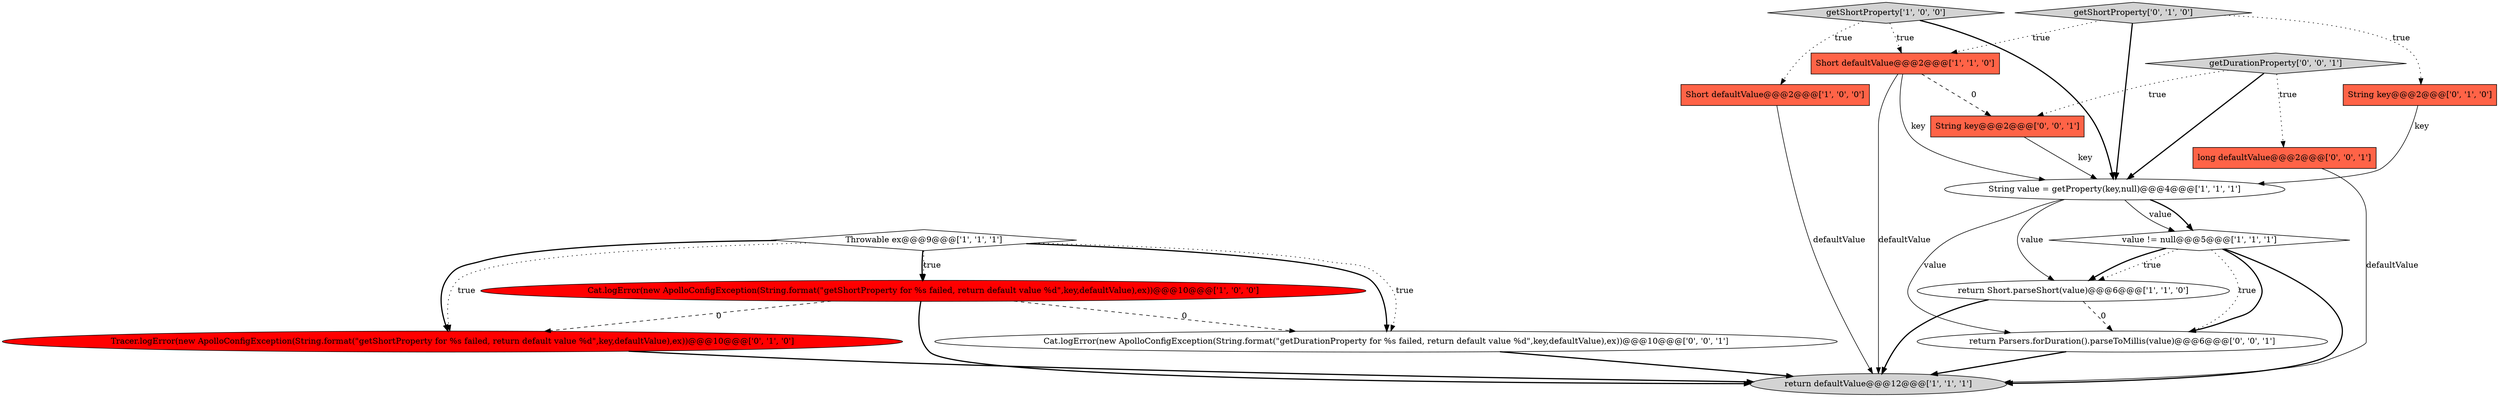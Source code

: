 digraph {
3 [style = filled, label = "Throwable ex@@@9@@@['1', '1', '1']", fillcolor = white, shape = diamond image = "AAA0AAABBB1BBB"];
13 [style = filled, label = "return Parsers.forDuration().parseToMillis(value)@@@6@@@['0', '0', '1']", fillcolor = white, shape = ellipse image = "AAA0AAABBB3BBB"];
7 [style = filled, label = "return defaultValue@@@12@@@['1', '1', '1']", fillcolor = lightgray, shape = ellipse image = "AAA0AAABBB1BBB"];
6 [style = filled, label = "return Short.parseShort(value)@@@6@@@['1', '1', '0']", fillcolor = white, shape = ellipse image = "AAA0AAABBB1BBB"];
15 [style = filled, label = "String key@@@2@@@['0', '0', '1']", fillcolor = tomato, shape = box image = "AAA0AAABBB3BBB"];
10 [style = filled, label = "String key@@@2@@@['0', '1', '0']", fillcolor = tomato, shape = box image = "AAA0AAABBB2BBB"];
4 [style = filled, label = "getShortProperty['1', '0', '0']", fillcolor = lightgray, shape = diamond image = "AAA0AAABBB1BBB"];
1 [style = filled, label = "Short defaultValue@@@2@@@['1', '1', '0']", fillcolor = tomato, shape = box image = "AAA0AAABBB1BBB"];
8 [style = filled, label = "Cat.logError(new ApolloConfigException(String.format(\"getShortProperty for %s failed, return default value %d\",key,defaultValue),ex))@@@10@@@['1', '0', '0']", fillcolor = red, shape = ellipse image = "AAA1AAABBB1BBB"];
12 [style = filled, label = "Cat.logError(new ApolloConfigException(String.format(\"getDurationProperty for %s failed, return default value %d\",key,defaultValue),ex))@@@10@@@['0', '0', '1']", fillcolor = white, shape = ellipse image = "AAA0AAABBB3BBB"];
14 [style = filled, label = "long defaultValue@@@2@@@['0', '0', '1']", fillcolor = tomato, shape = box image = "AAA0AAABBB3BBB"];
2 [style = filled, label = "String value = getProperty(key,null)@@@4@@@['1', '1', '1']", fillcolor = white, shape = ellipse image = "AAA0AAABBB1BBB"];
16 [style = filled, label = "getDurationProperty['0', '0', '1']", fillcolor = lightgray, shape = diamond image = "AAA0AAABBB3BBB"];
0 [style = filled, label = "Short defaultValue@@@2@@@['1', '0', '0']", fillcolor = tomato, shape = box image = "AAA0AAABBB1BBB"];
11 [style = filled, label = "Tracer.logError(new ApolloConfigException(String.format(\"getShortProperty for %s failed, return default value %d\",key,defaultValue),ex))@@@10@@@['0', '1', '0']", fillcolor = red, shape = ellipse image = "AAA1AAABBB2BBB"];
5 [style = filled, label = "value != null@@@5@@@['1', '1', '1']", fillcolor = white, shape = diamond image = "AAA0AAABBB1BBB"];
9 [style = filled, label = "getShortProperty['0', '1', '0']", fillcolor = lightgray, shape = diamond image = "AAA0AAABBB2BBB"];
3->11 [style = dotted, label="true"];
2->6 [style = solid, label="value"];
2->13 [style = solid, label="value"];
4->1 [style = dotted, label="true"];
9->2 [style = bold, label=""];
1->15 [style = dashed, label="0"];
4->0 [style = dotted, label="true"];
3->11 [style = bold, label=""];
5->6 [style = dotted, label="true"];
15->2 [style = solid, label="key"];
8->12 [style = dashed, label="0"];
4->2 [style = bold, label=""];
3->12 [style = bold, label=""];
1->7 [style = solid, label="defaultValue"];
16->2 [style = bold, label=""];
1->2 [style = solid, label="key"];
12->7 [style = bold, label=""];
8->7 [style = bold, label=""];
5->13 [style = dotted, label="true"];
6->13 [style = dashed, label="0"];
10->2 [style = solid, label="key"];
14->7 [style = solid, label="defaultValue"];
5->6 [style = bold, label=""];
13->7 [style = bold, label=""];
3->12 [style = dotted, label="true"];
3->8 [style = bold, label=""];
5->13 [style = bold, label=""];
16->14 [style = dotted, label="true"];
9->1 [style = dotted, label="true"];
0->7 [style = solid, label="defaultValue"];
5->7 [style = bold, label=""];
8->11 [style = dashed, label="0"];
6->7 [style = bold, label=""];
3->8 [style = dotted, label="true"];
9->10 [style = dotted, label="true"];
11->7 [style = bold, label=""];
2->5 [style = solid, label="value"];
2->5 [style = bold, label=""];
16->15 [style = dotted, label="true"];
}
